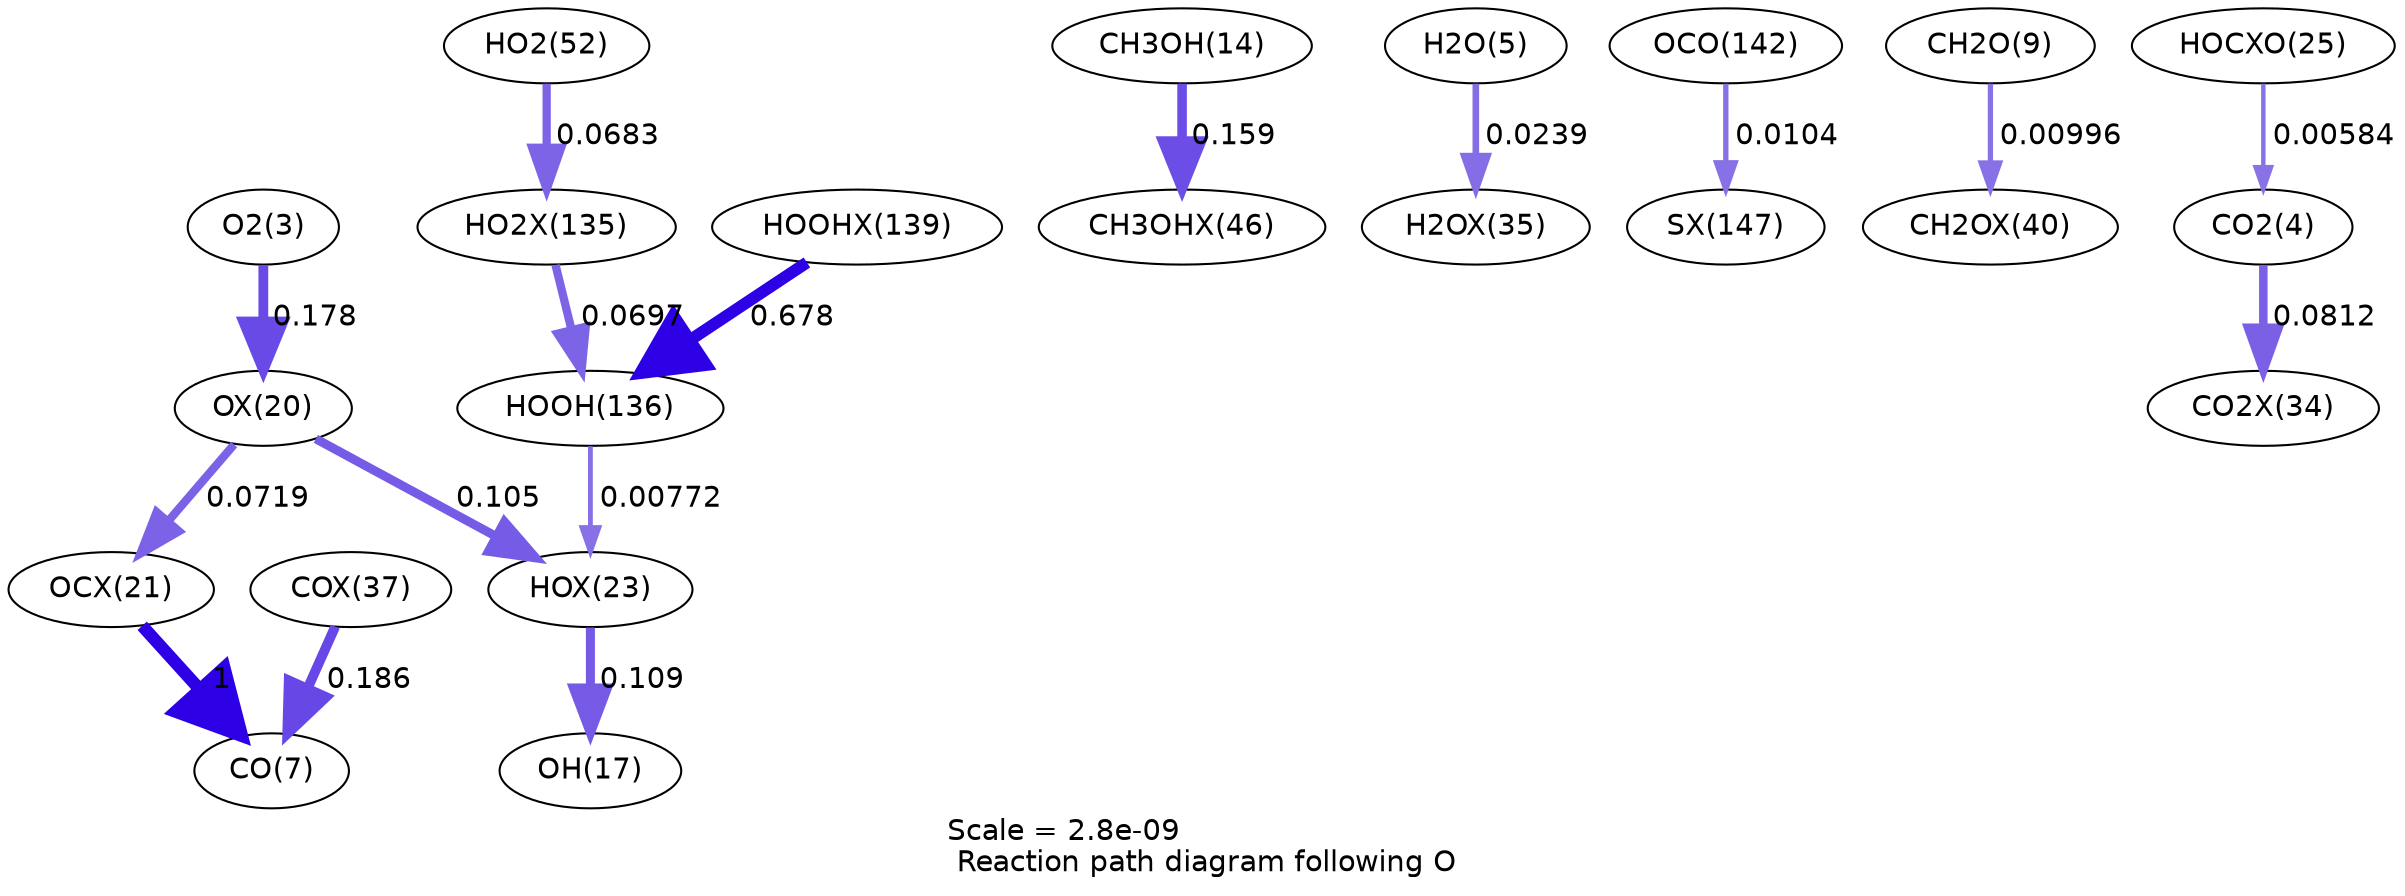 digraph reaction_paths {
center=1;
s5 -> s37[fontname="Helvetica", penwidth=4.7, arrowsize=2.35, color="0.7, 0.678, 0.9"
, label=" 0.178"];
s37 -> s40[fontname="Helvetica", penwidth=4.3, arrowsize=2.15, color="0.7, 0.605, 0.9"
, label=" 0.105"];
s37 -> s38[fontname="Helvetica", penwidth=4.01, arrowsize=2.01, color="0.7, 0.572, 0.9"
, label=" 0.0719"];
s40 -> s19[fontname="Helvetica", penwidth=4.33, arrowsize=2.16, color="0.7, 0.609, 0.9"
, label=" 0.109"];
s28 -> s40[fontname="Helvetica", penwidth=2.33, arrowsize=1.16, color="0.7, 0.508, 0.9"
, label=" 0.00772"];
s16 -> s56[fontname="Helvetica", penwidth=4.61, arrowsize=2.31, color="0.7, 0.659, 0.9"
, label=" 0.159"];
s7 -> s47[fontname="Helvetica", penwidth=3.18, arrowsize=1.59, color="0.7, 0.524, 0.9"
, label=" 0.0239"];
s65 -> s28[fontname="Helvetica", penwidth=5.71, arrowsize=2.85, color="0.7, 1.18, 0.9"
, label=" 0.678"];
s63 -> s28[fontname="Helvetica", penwidth=3.99, arrowsize=1.99, color="0.7, 0.57, 0.9"
, label=" 0.0697"];
s29 -> s69[fontname="Helvetica", penwidth=2.55, arrowsize=1.27, color="0.7, 0.51, 0.9"
, label=" 0.0104"];
s11 -> s52[fontname="Helvetica", penwidth=2.52, arrowsize=1.26, color="0.7, 0.51, 0.9"
, label=" 0.00996"];
s21 -> s63[fontname="Helvetica", penwidth=3.97, arrowsize=1.99, color="0.7, 0.568, 0.9"
, label=" 0.0683"];
s38 -> s9[fontname="Helvetica", penwidth=6, arrowsize=3, color="0.7, 1.5, 0.9"
, label=" 1"];
s49 -> s9[fontname="Helvetica", penwidth=4.73, arrowsize=2.37, color="0.7, 0.686, 0.9"
, label=" 0.186"];
s42 -> s6[fontname="Helvetica", penwidth=2.12, arrowsize=1.06, color="0.7, 0.506, 0.9"
, label=" 0.00584"];
s6 -> s46[fontname="Helvetica", penwidth=4.1, arrowsize=2.05, color="0.7, 0.581, 0.9"
, label=" 0.0812"];
s5 [ fontname="Helvetica", label="O2(3)"];
s6 [ fontname="Helvetica", label="CO2(4)"];
s7 [ fontname="Helvetica", label="H2O(5)"];
s9 [ fontname="Helvetica", label="CO(7)"];
s11 [ fontname="Helvetica", label="CH2O(9)"];
s16 [ fontname="Helvetica", label="CH3OH(14)"];
s19 [ fontname="Helvetica", label="OH(17)"];
s21 [ fontname="Helvetica", label="HO2(52)"];
s28 [ fontname="Helvetica", label="HOOH(136)"];
s29 [ fontname="Helvetica", label="OCO(142)"];
s37 [ fontname="Helvetica", label="OX(20)"];
s38 [ fontname="Helvetica", label="OCX(21)"];
s40 [ fontname="Helvetica", label="HOX(23)"];
s42 [ fontname="Helvetica", label="HOCXO(25)"];
s46 [ fontname="Helvetica", label="CO2X(34)"];
s47 [ fontname="Helvetica", label="H2OX(35)"];
s49 [ fontname="Helvetica", label="COX(37)"];
s52 [ fontname="Helvetica", label="CH2OX(40)"];
s56 [ fontname="Helvetica", label="CH3OHX(46)"];
s63 [ fontname="Helvetica", label="HO2X(135)"];
s65 [ fontname="Helvetica", label="HOOHX(139)"];
s69 [ fontname="Helvetica", label="SX(147)"];
 label = "Scale = 2.8e-09\l Reaction path diagram following O";
 fontname = "Helvetica";
}
